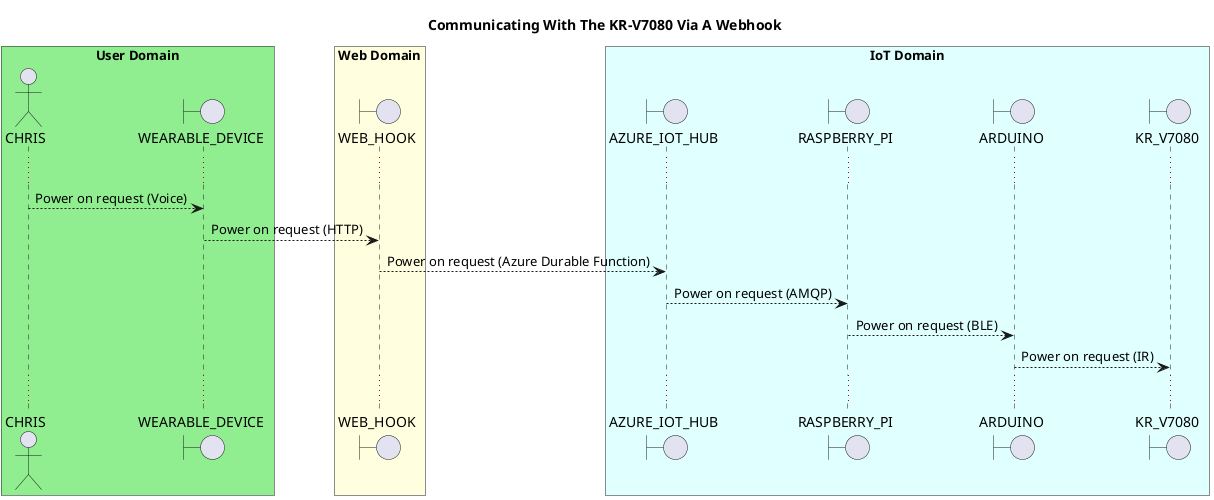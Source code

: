 @startuml high_level_sequence_diagram_user_krv7080

box "User Domain" #LightGreen
actor CHRIS as a
boundary WEARABLE_DEVICE as b
end box

box "Web Domain" #LightYellow
boundary WEB_HOOK as c
end box

box "IoT Domain" #LightCyan
boundary AZURE_IOT_HUB as d
boundary RASPBERRY_PI as e
boundary ARDUINO as f
boundary KR_V7080 as g
end box

title Communicating With The KR-V7080 Via A Webhook
...
a --> b: Power on request (Voice)
b --> c: Power on request (HTTP)
c --> d: Power on request (Azure Durable Function)
d --> e: Power on request (AMQP)
e --> f: Power on request (BLE)
f --> g: Power on request (IR)
...
@enduml